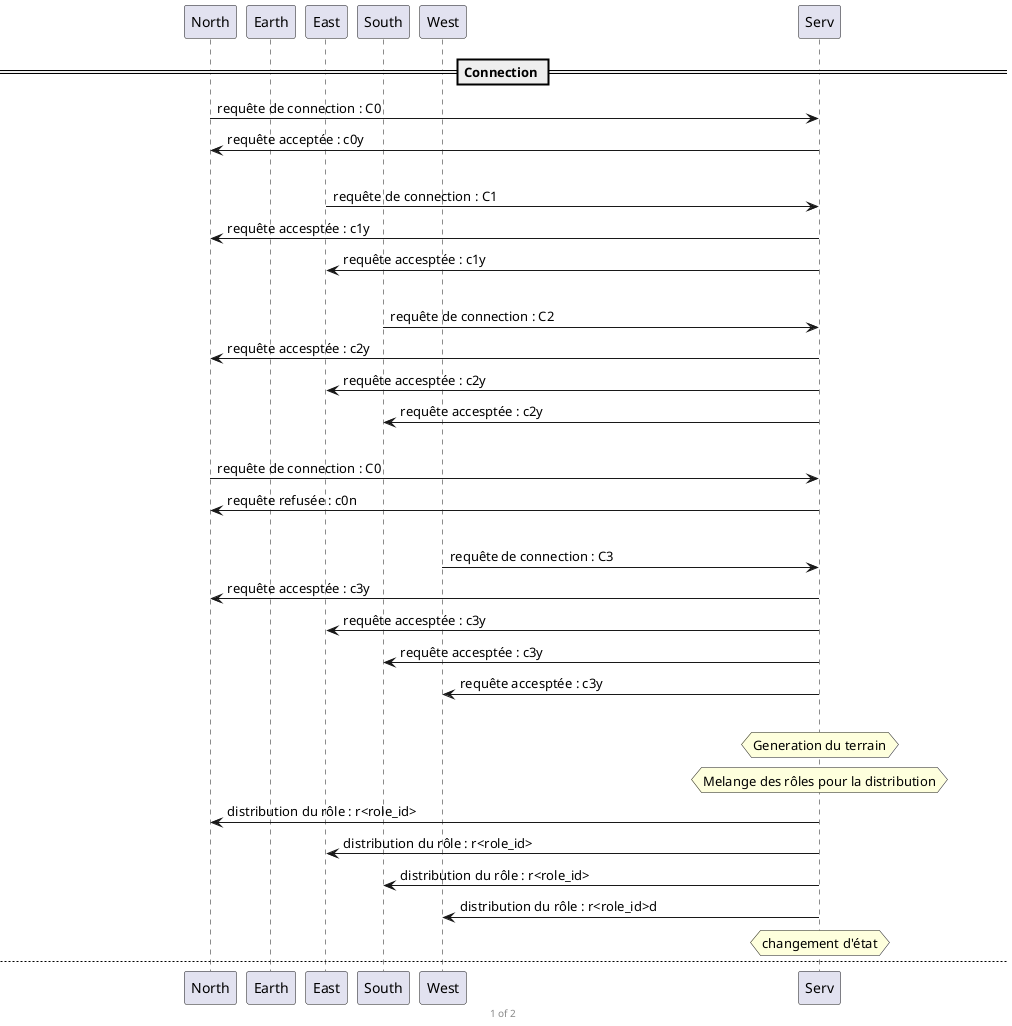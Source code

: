 @startuml UMLseq

footer %page% of %lastpage%

participant North order 0
participant East order 10
participant South order 20
participant West order 30
participant Serv order 40

== Connection ==

North -> Serv : requête de connection : C0
Serv -> North : requête acceptée : c0y
|||
East -> Serv : requête de connection : C1
Serv -> North : requête accesptée : c1y
Serv -> East : requête accesptée : c1y
|||
South -> Serv : requête de connection : C2
Serv -> North : requête accesptée : c2y
Serv -> East : requête accesptée : c2y
Serv -> South : requête accesptée : c2y
|||
North -> Serv : requête de connection : C0
Serv -> North : requête refusée : c0n
|||
West -> Serv : requête de connection : C3
Serv -> North : requête accesptée : c3y
Serv -> East : requête accesptée : c3y
Serv -> South : requête accesptée : c3y
Serv -> West : requête accesptée : c3y
|||
hnote over Serv : Generation du terrain
hnote over Serv : Melange des rôles pour la distribution
Serv -> North : distribution du rôle : r<role_id>
Serv -> East : distribution du rôle : r<role_id>
Serv -> South : distribution du rôle : r<role_id>
Serv -> West : distribution du rôle : r<role_id>d
hnote over Serv : changement d'état

newpage

footer %page% of %lastpage%

== Jeu ==

North -> Serv : ouvrir une porte : O0<dir de la porte>
note left
dir est la direction de la porte
Nord:0, Est:1, Sud:2, Ouest:3
endnote
hnote over Serv : ouverture possible
Serv -> North : ouverture acceptée : oy<nouv_salle.x><nouv_salle.y><dir>
Serv -> East : ouverture acceptée : oy<nouv_salle.x><nouv_salle.y><dir>
Serv -> South : ouverture acceptée : oy<nouv_salle.x><nouv_salle.y><dir>
Serv -> West : ouverture acceptée : oy<nouv_salle.x><nouv_salle.y><dir>
note right
nouv_salle est la salle
dont le joueur demande 
l'ouverture
endnote
hnote over Serv : ouverture impossible
Serv -> North : ouverture refusée : on
|||

East -> Serv : lancer une chaussure : L1<dir de la salle>
note left
dir est la direction de la salle
où le joueur lance une chausssure
Nord:0, East:1, South:2, West:3
endnote
hnote over Serv
la salle existe
&&
la salle est ouverte
endnote
Serv -> North : lancé accepté : ly1<salle.x><salle.y><dir>
Serv -> East : lancé accepté : ly1<salle.x><salle.y><dir>
Serv -> South : lancé accepté : ly1<salle.x><salle.y><dir>
Serv -> West : lancé accepté : ly1<salle.x><salle.y><dir>
hnote over Serv
la salle n'existe pas
||
la salle est fermée
endnote
Serv -> East : lancé refusé : ln
note right : c'est un "L" minuscule ;)
|||

South -> Serv : entrer dans une salle : E<dir de la salle>
note left
dir est la direction de la salle
où le joueur souhaite entrer
Nord:0, East:1, South:2, West:3
endnote
hnote over Serv
la salle existe
&&
la salle est ouverte
endnote
Serv -> North : déplacement accepté : ey2<salle.x><salle.y>
Serv -> East : déplacement accepté : ey2<salle.x><salle.y>
Serv -> South : déplacement accepté : ey2<salle.x><salle.y>
Serv -> West : déplacement accepté : ey2<salle.x><salle.y>
|||

South -> Serv : est dans une salle : I2
note left
Indique au serveur que le joueur 2 (South)
est entré dans une salle et lance un test
sur la salle.
endnote
hnote over Serv : check sur la salle
Serv -> North : update données : i2<typde de room><hp update>
Serv -> Earth : update données : i2<typde de room><hp update>
Serv -> South : update données : i2<typde de room><hp update>
Serv -> West : update données : i2<typde de room><hp update>


@enduml
